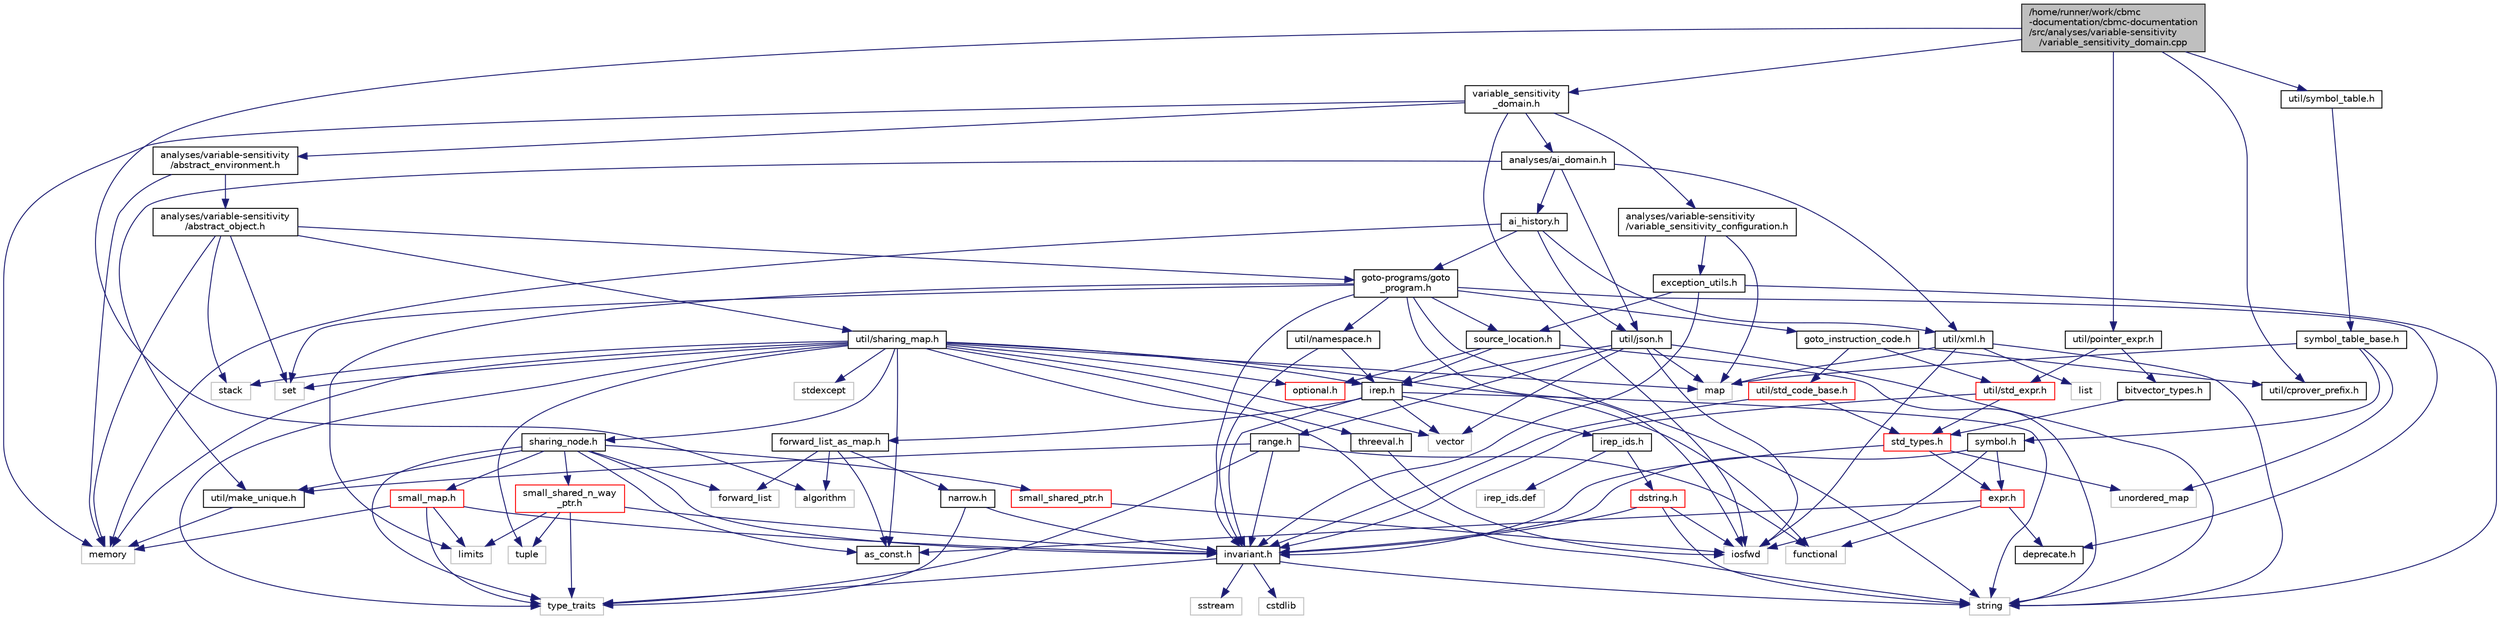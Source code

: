 digraph "/home/runner/work/cbmc-documentation/cbmc-documentation/src/analyses/variable-sensitivity/variable_sensitivity_domain.cpp"
{
 // LATEX_PDF_SIZE
  bgcolor="transparent";
  edge [fontname="Helvetica",fontsize="10",labelfontname="Helvetica",labelfontsize="10"];
  node [fontname="Helvetica",fontsize="10",shape=record];
  Node1 [label="/home/runner/work/cbmc\l-documentation/cbmc-documentation\l/src/analyses/variable-sensitivity\l/variable_sensitivity_domain.cpp",height=0.2,width=0.4,color="black", fillcolor="grey75", style="filled", fontcolor="black",tooltip=" "];
  Node1 -> Node2 [color="midnightblue",fontsize="10",style="solid",fontname="Helvetica"];
  Node2 [label="variable_sensitivity\l_domain.h",height=0.2,width=0.4,color="black",URL="$variable__sensitivity__domain_8h.html",tooltip=" "];
  Node2 -> Node3 [color="midnightblue",fontsize="10",style="solid",fontname="Helvetica"];
  Node3 [label="iosfwd",height=0.2,width=0.4,color="grey75",tooltip=" "];
  Node2 -> Node4 [color="midnightblue",fontsize="10",style="solid",fontname="Helvetica"];
  Node4 [label="memory",height=0.2,width=0.4,color="grey75",tooltip=" "];
  Node2 -> Node5 [color="midnightblue",fontsize="10",style="solid",fontname="Helvetica"];
  Node5 [label="analyses/ai_domain.h",height=0.2,width=0.4,color="black",URL="$ai__domain_8h.html",tooltip=" "];
  Node5 -> Node6 [color="midnightblue",fontsize="10",style="solid",fontname="Helvetica"];
  Node6 [label="util/json.h",height=0.2,width=0.4,color="black",URL="$json_8h.html",tooltip=" "];
  Node6 -> Node7 [color="midnightblue",fontsize="10",style="solid",fontname="Helvetica"];
  Node7 [label="vector",height=0.2,width=0.4,color="grey75",tooltip=" "];
  Node6 -> Node8 [color="midnightblue",fontsize="10",style="solid",fontname="Helvetica"];
  Node8 [label="map",height=0.2,width=0.4,color="grey75",tooltip=" "];
  Node6 -> Node3 [color="midnightblue",fontsize="10",style="solid",fontname="Helvetica"];
  Node6 -> Node9 [color="midnightblue",fontsize="10",style="solid",fontname="Helvetica"];
  Node9 [label="string",height=0.2,width=0.4,color="grey75",tooltip=" "];
  Node6 -> Node10 [color="midnightblue",fontsize="10",style="solid",fontname="Helvetica"];
  Node10 [label="irep.h",height=0.2,width=0.4,color="black",URL="$irep_8h.html",tooltip=" "];
  Node10 -> Node9 [color="midnightblue",fontsize="10",style="solid",fontname="Helvetica"];
  Node10 -> Node7 [color="midnightblue",fontsize="10",style="solid",fontname="Helvetica"];
  Node10 -> Node11 [color="midnightblue",fontsize="10",style="solid",fontname="Helvetica"];
  Node11 [label="invariant.h",height=0.2,width=0.4,color="black",URL="$src_2util_2invariant_8h.html",tooltip=" "];
  Node11 -> Node12 [color="midnightblue",fontsize="10",style="solid",fontname="Helvetica"];
  Node12 [label="cstdlib",height=0.2,width=0.4,color="grey75",tooltip=" "];
  Node11 -> Node13 [color="midnightblue",fontsize="10",style="solid",fontname="Helvetica"];
  Node13 [label="sstream",height=0.2,width=0.4,color="grey75",tooltip=" "];
  Node11 -> Node9 [color="midnightblue",fontsize="10",style="solid",fontname="Helvetica"];
  Node11 -> Node14 [color="midnightblue",fontsize="10",style="solid",fontname="Helvetica"];
  Node14 [label="type_traits",height=0.2,width=0.4,color="grey75",tooltip=" "];
  Node10 -> Node15 [color="midnightblue",fontsize="10",style="solid",fontname="Helvetica"];
  Node15 [label="irep_ids.h",height=0.2,width=0.4,color="black",URL="$irep__ids_8h.html",tooltip=" "];
  Node15 -> Node16 [color="midnightblue",fontsize="10",style="solid",fontname="Helvetica"];
  Node16 [label="dstring.h",height=0.2,width=0.4,color="red",URL="$dstring_8h.html",tooltip=" "];
  Node16 -> Node3 [color="midnightblue",fontsize="10",style="solid",fontname="Helvetica"];
  Node16 -> Node9 [color="midnightblue",fontsize="10",style="solid",fontname="Helvetica"];
  Node16 -> Node11 [color="midnightblue",fontsize="10",style="solid",fontname="Helvetica"];
  Node15 -> Node24 [color="midnightblue",fontsize="10",style="solid",fontname="Helvetica"];
  Node24 [label="irep_ids.def",height=0.2,width=0.4,color="grey75",tooltip=" "];
  Node10 -> Node25 [color="midnightblue",fontsize="10",style="solid",fontname="Helvetica"];
  Node25 [label="forward_list_as_map.h",height=0.2,width=0.4,color="black",URL="$forward__list__as__map_8h.html",tooltip=" "];
  Node25 -> Node26 [color="midnightblue",fontsize="10",style="solid",fontname="Helvetica"];
  Node26 [label="algorithm",height=0.2,width=0.4,color="grey75",tooltip=" "];
  Node25 -> Node27 [color="midnightblue",fontsize="10",style="solid",fontname="Helvetica"];
  Node27 [label="forward_list",height=0.2,width=0.4,color="grey75",tooltip=" "];
  Node25 -> Node28 [color="midnightblue",fontsize="10",style="solid",fontname="Helvetica"];
  Node28 [label="as_const.h",height=0.2,width=0.4,color="black",URL="$as__const_8h.html",tooltip=" "];
  Node25 -> Node29 [color="midnightblue",fontsize="10",style="solid",fontname="Helvetica"];
  Node29 [label="narrow.h",height=0.2,width=0.4,color="black",URL="$narrow_8h.html",tooltip=" "];
  Node29 -> Node14 [color="midnightblue",fontsize="10",style="solid",fontname="Helvetica"];
  Node29 -> Node11 [color="midnightblue",fontsize="10",style="solid",fontname="Helvetica"];
  Node6 -> Node30 [color="midnightblue",fontsize="10",style="solid",fontname="Helvetica"];
  Node30 [label="range.h",height=0.2,width=0.4,color="black",URL="$range_8h.html",tooltip=" "];
  Node30 -> Node31 [color="midnightblue",fontsize="10",style="solid",fontname="Helvetica"];
  Node31 [label="functional",height=0.2,width=0.4,color="grey75",tooltip=" "];
  Node30 -> Node14 [color="midnightblue",fontsize="10",style="solid",fontname="Helvetica"];
  Node30 -> Node11 [color="midnightblue",fontsize="10",style="solid",fontname="Helvetica"];
  Node30 -> Node32 [color="midnightblue",fontsize="10",style="solid",fontname="Helvetica"];
  Node32 [label="util/make_unique.h",height=0.2,width=0.4,color="black",URL="$make__unique_8h.html",tooltip=" "];
  Node32 -> Node4 [color="midnightblue",fontsize="10",style="solid",fontname="Helvetica"];
  Node5 -> Node32 [color="midnightblue",fontsize="10",style="solid",fontname="Helvetica"];
  Node5 -> Node33 [color="midnightblue",fontsize="10",style="solid",fontname="Helvetica"];
  Node33 [label="util/xml.h",height=0.2,width=0.4,color="black",URL="$xml_8h.html",tooltip=" "];
  Node33 -> Node20 [color="midnightblue",fontsize="10",style="solid",fontname="Helvetica"];
  Node20 [label="list",height=0.2,width=0.4,color="grey75",tooltip=" "];
  Node33 -> Node8 [color="midnightblue",fontsize="10",style="solid",fontname="Helvetica"];
  Node33 -> Node9 [color="midnightblue",fontsize="10",style="solid",fontname="Helvetica"];
  Node33 -> Node3 [color="midnightblue",fontsize="10",style="solid",fontname="Helvetica"];
  Node5 -> Node34 [color="midnightblue",fontsize="10",style="solid",fontname="Helvetica"];
  Node34 [label="ai_history.h",height=0.2,width=0.4,color="black",URL="$ai__history_8h.html",tooltip=" "];
  Node34 -> Node4 [color="midnightblue",fontsize="10",style="solid",fontname="Helvetica"];
  Node34 -> Node6 [color="midnightblue",fontsize="10",style="solid",fontname="Helvetica"];
  Node34 -> Node33 [color="midnightblue",fontsize="10",style="solid",fontname="Helvetica"];
  Node34 -> Node35 [color="midnightblue",fontsize="10",style="solid",fontname="Helvetica"];
  Node35 [label="goto-programs/goto\l_program.h",height=0.2,width=0.4,color="black",URL="$goto__program_8h.html",tooltip=" "];
  Node35 -> Node36 [color="midnightblue",fontsize="10",style="solid",fontname="Helvetica"];
  Node36 [label="goto_instruction_code.h",height=0.2,width=0.4,color="black",URL="$goto__instruction__code_8h.html",tooltip=" "];
  Node36 -> Node37 [color="midnightblue",fontsize="10",style="solid",fontname="Helvetica"];
  Node37 [label="util/cprover_prefix.h",height=0.2,width=0.4,color="black",URL="$cprover__prefix_8h.html",tooltip=" "];
  Node36 -> Node38 [color="midnightblue",fontsize="10",style="solid",fontname="Helvetica"];
  Node38 [label="util/std_code_base.h",height=0.2,width=0.4,color="red",URL="$std__code__base_8h.html",tooltip=" "];
  Node38 -> Node11 [color="midnightblue",fontsize="10",style="solid",fontname="Helvetica"];
  Node38 -> Node52 [color="midnightblue",fontsize="10",style="solid",fontname="Helvetica"];
  Node52 [label="std_types.h",height=0.2,width=0.4,color="red",URL="$std__types_8h.html",tooltip=" "];
  Node52 -> Node41 [color="midnightblue",fontsize="10",style="solid",fontname="Helvetica"];
  Node41 [label="expr.h",height=0.2,width=0.4,color="red",URL="$expr_8h.html",tooltip=" "];
  Node41 -> Node28 [color="midnightblue",fontsize="10",style="solid",fontname="Helvetica"];
  Node41 -> Node42 [color="midnightblue",fontsize="10",style="solid",fontname="Helvetica"];
  Node42 [label="deprecate.h",height=0.2,width=0.4,color="black",URL="$deprecate_8h.html",tooltip=" "];
  Node41 -> Node31 [color="midnightblue",fontsize="10",style="solid",fontname="Helvetica"];
  Node52 -> Node11 [color="midnightblue",fontsize="10",style="solid",fontname="Helvetica"];
  Node52 -> Node21 [color="midnightblue",fontsize="10",style="solid",fontname="Helvetica"];
  Node21 [label="unordered_map",height=0.2,width=0.4,color="grey75",tooltip=" "];
  Node36 -> Node55 [color="midnightblue",fontsize="10",style="solid",fontname="Helvetica"];
  Node55 [label="util/std_expr.h",height=0.2,width=0.4,color="red",URL="$std__expr_8h.html",tooltip=" "];
  Node55 -> Node11 [color="midnightblue",fontsize="10",style="solid",fontname="Helvetica"];
  Node55 -> Node52 [color="midnightblue",fontsize="10",style="solid",fontname="Helvetica"];
  Node35 -> Node3 [color="midnightblue",fontsize="10",style="solid",fontname="Helvetica"];
  Node35 -> Node56 [color="midnightblue",fontsize="10",style="solid",fontname="Helvetica"];
  Node56 [label="set",height=0.2,width=0.4,color="grey75",tooltip=" "];
  Node35 -> Node57 [color="midnightblue",fontsize="10",style="solid",fontname="Helvetica"];
  Node57 [label="limits",height=0.2,width=0.4,color="grey75",tooltip=" "];
  Node35 -> Node9 [color="midnightblue",fontsize="10",style="solid",fontname="Helvetica"];
  Node35 -> Node42 [color="midnightblue",fontsize="10",style="solid",fontname="Helvetica"];
  Node35 -> Node11 [color="midnightblue",fontsize="10",style="solid",fontname="Helvetica"];
  Node35 -> Node58 [color="midnightblue",fontsize="10",style="solid",fontname="Helvetica"];
  Node58 [label="util/namespace.h",height=0.2,width=0.4,color="black",URL="$namespace_8h.html",tooltip=" "];
  Node58 -> Node11 [color="midnightblue",fontsize="10",style="solid",fontname="Helvetica"];
  Node58 -> Node10 [color="midnightblue",fontsize="10",style="solid",fontname="Helvetica"];
  Node35 -> Node44 [color="midnightblue",fontsize="10",style="solid",fontname="Helvetica"];
  Node44 [label="source_location.h",height=0.2,width=0.4,color="black",URL="$source__location_8h.html",tooltip=" "];
  Node44 -> Node10 [color="midnightblue",fontsize="10",style="solid",fontname="Helvetica"];
  Node44 -> Node45 [color="midnightblue",fontsize="10",style="solid",fontname="Helvetica"];
  Node45 [label="optional.h",height=0.2,width=0.4,color="red",URL="$optional_8h.html",tooltip=" "];
  Node44 -> Node9 [color="midnightblue",fontsize="10",style="solid",fontname="Helvetica"];
  Node2 -> Node59 [color="midnightblue",fontsize="10",style="solid",fontname="Helvetica"];
  Node59 [label="analyses/variable-sensitivity\l/abstract_environment.h",height=0.2,width=0.4,color="black",URL="$abstract__environment_8h.html",tooltip=" "];
  Node59 -> Node4 [color="midnightblue",fontsize="10",style="solid",fontname="Helvetica"];
  Node59 -> Node60 [color="midnightblue",fontsize="10",style="solid",fontname="Helvetica"];
  Node60 [label="analyses/variable-sensitivity\l/abstract_object.h",height=0.2,width=0.4,color="black",URL="$abstract__object_8h.html",tooltip=" "];
  Node60 -> Node4 [color="midnightblue",fontsize="10",style="solid",fontname="Helvetica"];
  Node60 -> Node56 [color="midnightblue",fontsize="10",style="solid",fontname="Helvetica"];
  Node60 -> Node61 [color="midnightblue",fontsize="10",style="solid",fontname="Helvetica"];
  Node61 [label="stack",height=0.2,width=0.4,color="grey75",tooltip=" "];
  Node60 -> Node35 [color="midnightblue",fontsize="10",style="solid",fontname="Helvetica"];
  Node60 -> Node62 [color="midnightblue",fontsize="10",style="solid",fontname="Helvetica"];
  Node62 [label="util/sharing_map.h",height=0.2,width=0.4,color="black",URL="$sharing__map_8h.html",tooltip=" "];
  Node62 -> Node31 [color="midnightblue",fontsize="10",style="solid",fontname="Helvetica"];
  Node62 -> Node8 [color="midnightblue",fontsize="10",style="solid",fontname="Helvetica"];
  Node62 -> Node4 [color="midnightblue",fontsize="10",style="solid",fontname="Helvetica"];
  Node62 -> Node56 [color="midnightblue",fontsize="10",style="solid",fontname="Helvetica"];
  Node62 -> Node61 [color="midnightblue",fontsize="10",style="solid",fontname="Helvetica"];
  Node62 -> Node63 [color="midnightblue",fontsize="10",style="solid",fontname="Helvetica"];
  Node63 [label="stdexcept",height=0.2,width=0.4,color="grey75",tooltip=" "];
  Node62 -> Node9 [color="midnightblue",fontsize="10",style="solid",fontname="Helvetica"];
  Node62 -> Node64 [color="midnightblue",fontsize="10",style="solid",fontname="Helvetica"];
  Node64 [label="tuple",height=0.2,width=0.4,color="grey75",tooltip=" "];
  Node62 -> Node14 [color="midnightblue",fontsize="10",style="solid",fontname="Helvetica"];
  Node62 -> Node7 [color="midnightblue",fontsize="10",style="solid",fontname="Helvetica"];
  Node62 -> Node28 [color="midnightblue",fontsize="10",style="solid",fontname="Helvetica"];
  Node62 -> Node10 [color="midnightblue",fontsize="10",style="solid",fontname="Helvetica"];
  Node62 -> Node45 [color="midnightblue",fontsize="10",style="solid",fontname="Helvetica"];
  Node62 -> Node65 [color="midnightblue",fontsize="10",style="solid",fontname="Helvetica"];
  Node65 [label="sharing_node.h",height=0.2,width=0.4,color="black",URL="$sharing__node_8h.html",tooltip=" "];
  Node65 -> Node27 [color="midnightblue",fontsize="10",style="solid",fontname="Helvetica"];
  Node65 -> Node14 [color="midnightblue",fontsize="10",style="solid",fontname="Helvetica"];
  Node65 -> Node66 [color="midnightblue",fontsize="10",style="solid",fontname="Helvetica"];
  Node66 [label="small_map.h",height=0.2,width=0.4,color="red",URL="$small__map_8h.html",tooltip=" "];
  Node66 -> Node57 [color="midnightblue",fontsize="10",style="solid",fontname="Helvetica"];
  Node66 -> Node4 [color="midnightblue",fontsize="10",style="solid",fontname="Helvetica"];
  Node66 -> Node14 [color="midnightblue",fontsize="10",style="solid",fontname="Helvetica"];
  Node66 -> Node11 [color="midnightblue",fontsize="10",style="solid",fontname="Helvetica"];
  Node65 -> Node28 [color="midnightblue",fontsize="10",style="solid",fontname="Helvetica"];
  Node65 -> Node11 [color="midnightblue",fontsize="10",style="solid",fontname="Helvetica"];
  Node65 -> Node32 [color="midnightblue",fontsize="10",style="solid",fontname="Helvetica"];
  Node65 -> Node72 [color="midnightblue",fontsize="10",style="solid",fontname="Helvetica"];
  Node72 [label="small_shared_n_way\l_ptr.h",height=0.2,width=0.4,color="red",URL="$small__shared__n__way__ptr_8h.html",tooltip=" "];
  Node72 -> Node57 [color="midnightblue",fontsize="10",style="solid",fontname="Helvetica"];
  Node72 -> Node64 [color="midnightblue",fontsize="10",style="solid",fontname="Helvetica"];
  Node72 -> Node14 [color="midnightblue",fontsize="10",style="solid",fontname="Helvetica"];
  Node72 -> Node11 [color="midnightblue",fontsize="10",style="solid",fontname="Helvetica"];
  Node65 -> Node73 [color="midnightblue",fontsize="10",style="solid",fontname="Helvetica"];
  Node73 [label="small_shared_ptr.h",height=0.2,width=0.4,color="red",URL="$small__shared__ptr_8h.html",tooltip=" "];
  Node73 -> Node3 [color="midnightblue",fontsize="10",style="solid",fontname="Helvetica"];
  Node62 -> Node74 [color="midnightblue",fontsize="10",style="solid",fontname="Helvetica"];
  Node74 [label="threeval.h",height=0.2,width=0.4,color="black",URL="$threeval_8h.html",tooltip=" "];
  Node74 -> Node3 [color="midnightblue",fontsize="10",style="solid",fontname="Helvetica"];
  Node2 -> Node75 [color="midnightblue",fontsize="10",style="solid",fontname="Helvetica"];
  Node75 [label="analyses/variable-sensitivity\l/variable_sensitivity_configuration.h",height=0.2,width=0.4,color="black",URL="$variable__sensitivity__configuration_8h.html",tooltip=" "];
  Node75 -> Node8 [color="midnightblue",fontsize="10",style="solid",fontname="Helvetica"];
  Node75 -> Node48 [color="midnightblue",fontsize="10",style="solid",fontname="Helvetica"];
  Node48 [label="exception_utils.h",height=0.2,width=0.4,color="black",URL="$exception__utils_8h.html",tooltip=" "];
  Node48 -> Node9 [color="midnightblue",fontsize="10",style="solid",fontname="Helvetica"];
  Node48 -> Node11 [color="midnightblue",fontsize="10",style="solid",fontname="Helvetica"];
  Node48 -> Node44 [color="midnightblue",fontsize="10",style="solid",fontname="Helvetica"];
  Node1 -> Node37 [color="midnightblue",fontsize="10",style="solid",fontname="Helvetica"];
  Node1 -> Node76 [color="midnightblue",fontsize="10",style="solid",fontname="Helvetica"];
  Node76 [label="util/pointer_expr.h",height=0.2,width=0.4,color="black",URL="$pointer__expr_8h.html",tooltip=" "];
  Node76 -> Node77 [color="midnightblue",fontsize="10",style="solid",fontname="Helvetica"];
  Node77 [label="bitvector_types.h",height=0.2,width=0.4,color="black",URL="$bitvector__types_8h.html",tooltip=" "];
  Node77 -> Node52 [color="midnightblue",fontsize="10",style="solid",fontname="Helvetica"];
  Node76 -> Node55 [color="midnightblue",fontsize="10",style="solid",fontname="Helvetica"];
  Node1 -> Node78 [color="midnightblue",fontsize="10",style="solid",fontname="Helvetica"];
  Node78 [label="util/symbol_table.h",height=0.2,width=0.4,color="black",URL="$symbol__table_8h.html",tooltip="Author: Diffblue Ltd."];
  Node78 -> Node79 [color="midnightblue",fontsize="10",style="solid",fontname="Helvetica"];
  Node79 [label="symbol_table_base.h",height=0.2,width=0.4,color="black",URL="$symbol__table__base_8h.html",tooltip="Author: Diffblue Ltd."];
  Node79 -> Node8 [color="midnightblue",fontsize="10",style="solid",fontname="Helvetica"];
  Node79 -> Node21 [color="midnightblue",fontsize="10",style="solid",fontname="Helvetica"];
  Node79 -> Node80 [color="midnightblue",fontsize="10",style="solid",fontname="Helvetica"];
  Node80 [label="symbol.h",height=0.2,width=0.4,color="black",URL="$symbol_8h.html",tooltip="Symbol table entry."];
  Node80 -> Node3 [color="midnightblue",fontsize="10",style="solid",fontname="Helvetica"];
  Node80 -> Node41 [color="midnightblue",fontsize="10",style="solid",fontname="Helvetica"];
  Node80 -> Node11 [color="midnightblue",fontsize="10",style="solid",fontname="Helvetica"];
  Node1 -> Node26 [color="midnightblue",fontsize="10",style="solid",fontname="Helvetica"];
}
